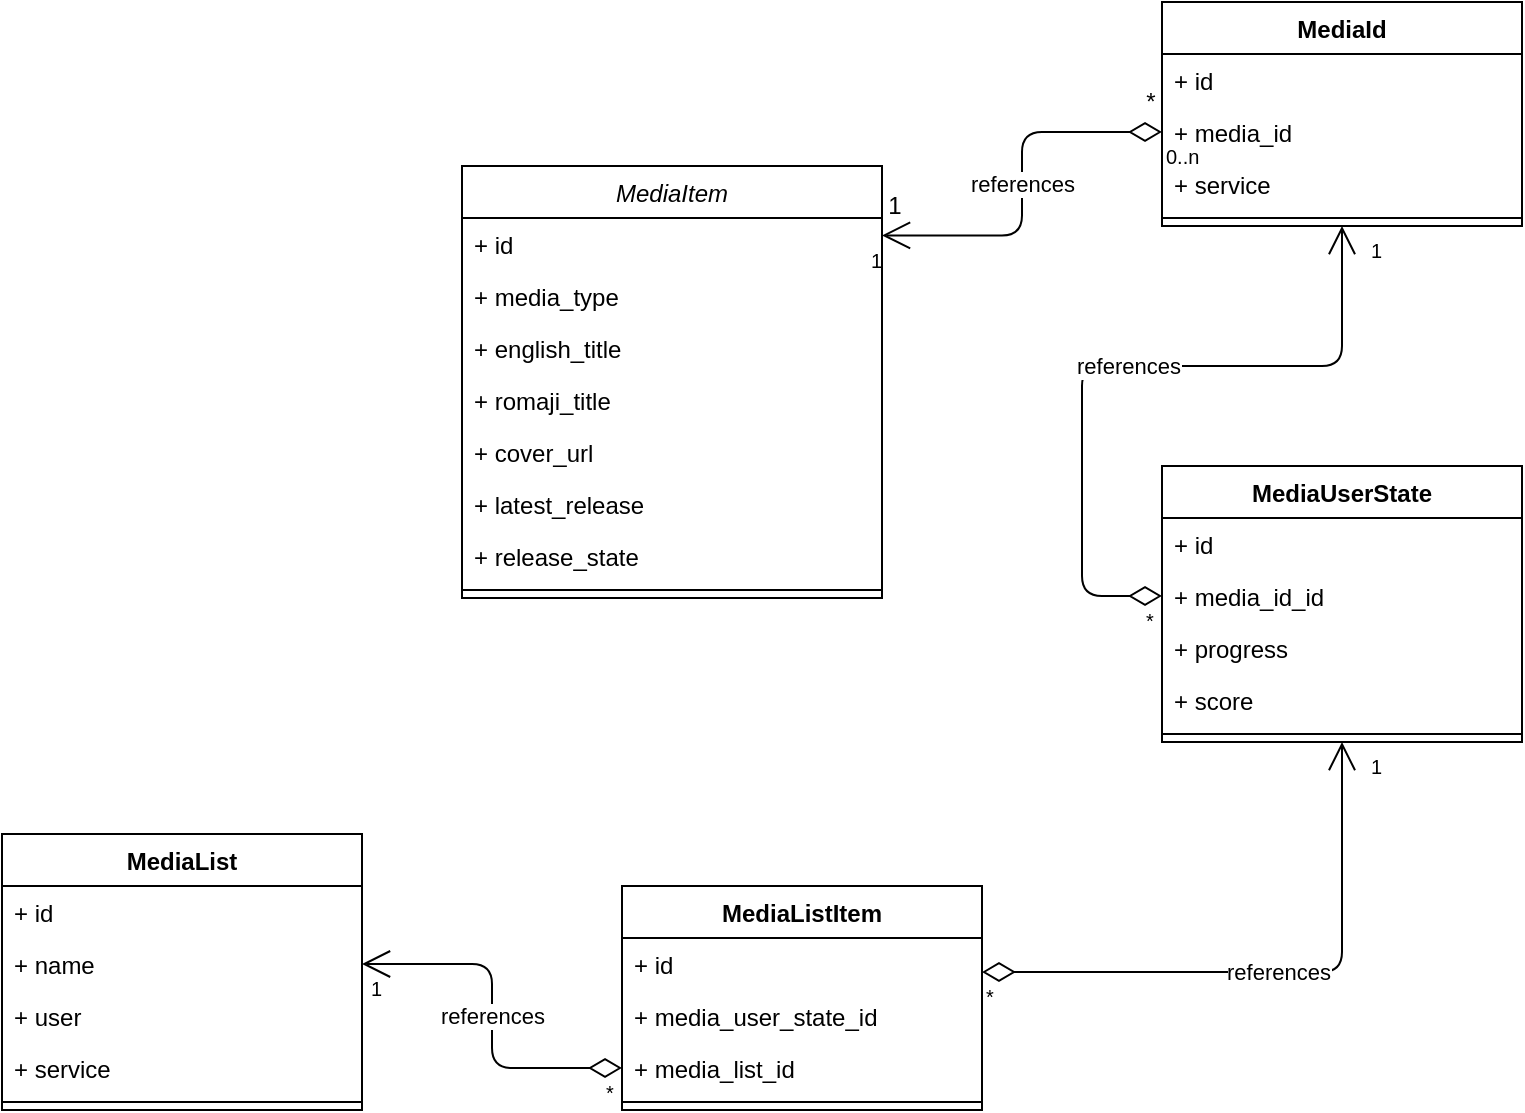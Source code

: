 <mxfile version="12.9.0" type="device"><diagram id="C5RBs43oDa-KdzZeNtuy" name="Page-1"><mxGraphModel dx="1178" dy="681" grid="1" gridSize="10" guides="1" tooltips="1" connect="1" arrows="1" fold="1" page="1" pageScale="1" pageWidth="827" pageHeight="1169" math="0" shadow="0"><root><mxCell id="WIyWlLk6GJQsqaUBKTNV-0"/><mxCell id="WIyWlLk6GJQsqaUBKTNV-1" parent="WIyWlLk6GJQsqaUBKTNV-0"/><mxCell id="B3sNmqgRuMEkY0hGpBXq-43" value="&lt;div&gt;references&lt;/div&gt;" style="endArrow=open;html=1;endSize=12;startArrow=diamondThin;startSize=14;startFill=0;edgeStyle=orthogonalEdgeStyle;entryX=1;entryY=0.335;entryDx=0;entryDy=0;entryPerimeter=0;" edge="1" parent="WIyWlLk6GJQsqaUBKTNV-1" source="B3sNmqgRuMEkY0hGpBXq-16" target="zkfFHV4jXpPFQw0GAbJ--3"><mxGeometry relative="1" as="geometry"><mxPoint x="610" y="237.71" as="sourcePoint"/><mxPoint x="770" y="237.71" as="targetPoint"/></mxGeometry></mxCell><mxCell id="B3sNmqgRuMEkY0hGpBXq-44" value="0..n" style="resizable=0;html=1;align=left;verticalAlign=top;labelBackgroundColor=#ffffff;fontSize=10;" connectable="0" vertex="1" parent="B3sNmqgRuMEkY0hGpBXq-43"><mxGeometry x="-1" relative="1" as="geometry"/></mxCell><mxCell id="B3sNmqgRuMEkY0hGpBXq-45" value="1" style="resizable=0;html=1;align=right;verticalAlign=top;labelBackgroundColor=#ffffff;fontSize=10;" connectable="0" vertex="1" parent="B3sNmqgRuMEkY0hGpBXq-43"><mxGeometry x="1" relative="1" as="geometry"/></mxCell><mxCell id="B3sNmqgRuMEkY0hGpBXq-46" value="*" style="text;html=1;align=center;verticalAlign=middle;resizable=0;points=[];labelBackgroundColor=#ffffff;" vertex="1" connectable="0" parent="B3sNmqgRuMEkY0hGpBXq-43"><mxGeometry x="-0.933" y="-7" relative="1" as="geometry"><mxPoint y="-8" as="offset"/></mxGeometry></mxCell><mxCell id="B3sNmqgRuMEkY0hGpBXq-47" value="1" style="text;html=1;align=center;verticalAlign=middle;resizable=0;points=[];labelBackgroundColor=#ffffff;" vertex="1" connectable="0" parent="B3sNmqgRuMEkY0hGpBXq-43"><mxGeometry x="0.933" y="2" relative="1" as="geometry"><mxPoint y="-16.71" as="offset"/></mxGeometry></mxCell><mxCell id="B3sNmqgRuMEkY0hGpBXq-11" value="MediaId" style="swimlane;fontStyle=1;align=center;verticalAlign=top;childLayout=stackLayout;horizontal=1;startSize=26;horizontalStack=0;resizeParent=1;resizeParentMax=0;resizeLast=0;collapsible=1;marginBottom=0;" vertex="1" parent="WIyWlLk6GJQsqaUBKTNV-1"><mxGeometry x="610" y="18" width="180" height="112" as="geometry"/></mxCell><mxCell id="B3sNmqgRuMEkY0hGpBXq-12" value="+ id" style="text;strokeColor=none;fillColor=none;align=left;verticalAlign=top;spacingLeft=4;spacingRight=4;overflow=hidden;rotatable=0;points=[[0,0.5],[1,0.5]];portConstraint=eastwest;" vertex="1" parent="B3sNmqgRuMEkY0hGpBXq-11"><mxGeometry y="26" width="180" height="26" as="geometry"/></mxCell><mxCell id="B3sNmqgRuMEkY0hGpBXq-16" value="+ media_id" style="text;strokeColor=none;fillColor=none;align=left;verticalAlign=top;spacingLeft=4;spacingRight=4;overflow=hidden;rotatable=0;points=[[0,0.5],[1,0.5]];portConstraint=eastwest;" vertex="1" parent="B3sNmqgRuMEkY0hGpBXq-11"><mxGeometry y="52" width="180" height="26" as="geometry"/></mxCell><mxCell id="B3sNmqgRuMEkY0hGpBXq-15" value="+ service" style="text;strokeColor=none;fillColor=none;align=left;verticalAlign=top;spacingLeft=4;spacingRight=4;overflow=hidden;rotatable=0;points=[[0,0.5],[1,0.5]];portConstraint=eastwest;" vertex="1" parent="B3sNmqgRuMEkY0hGpBXq-11"><mxGeometry y="78" width="180" height="26" as="geometry"/></mxCell><mxCell id="B3sNmqgRuMEkY0hGpBXq-13" value="" style="line;strokeWidth=1;fillColor=none;align=left;verticalAlign=middle;spacingTop=-1;spacingLeft=3;spacingRight=3;rotatable=0;labelPosition=right;points=[];portConstraint=eastwest;" vertex="1" parent="B3sNmqgRuMEkY0hGpBXq-11"><mxGeometry y="104" width="180" height="8" as="geometry"/></mxCell><mxCell id="zkfFHV4jXpPFQw0GAbJ--0" value="MediaItem" style="swimlane;fontStyle=2;align=center;verticalAlign=top;childLayout=stackLayout;horizontal=1;startSize=26;horizontalStack=0;resizeParent=1;resizeLast=0;collapsible=1;marginBottom=0;rounded=0;shadow=0;strokeWidth=1;" parent="WIyWlLk6GJQsqaUBKTNV-1" vertex="1"><mxGeometry x="260" y="100" width="210" height="216" as="geometry"><mxRectangle x="230" y="50" width="160" height="26" as="alternateBounds"/></mxGeometry></mxCell><mxCell id="zkfFHV4jXpPFQw0GAbJ--3" value="+ id" style="text;align=left;verticalAlign=top;spacingLeft=4;spacingRight=4;overflow=hidden;rotatable=0;points=[[0,0.5],[1,0.5]];portConstraint=eastwest;rounded=0;shadow=0;html=0;" parent="zkfFHV4jXpPFQw0GAbJ--0" vertex="1"><mxGeometry y="26" width="210" height="26" as="geometry"/></mxCell><mxCell id="B3sNmqgRuMEkY0hGpBXq-2" value="+ media_type" style="text;align=left;verticalAlign=top;spacingLeft=4;spacingRight=4;overflow=hidden;rotatable=0;points=[[0,0.5],[1,0.5]];portConstraint=eastwest;rounded=0;shadow=0;html=0;" vertex="1" parent="zkfFHV4jXpPFQw0GAbJ--0"><mxGeometry y="52" width="210" height="26" as="geometry"/></mxCell><mxCell id="zkfFHV4jXpPFQw0GAbJ--1" value="+ english_title" style="text;align=left;verticalAlign=top;spacingLeft=4;spacingRight=4;overflow=hidden;rotatable=0;points=[[0,0.5],[1,0.5]];portConstraint=eastwest;" parent="zkfFHV4jXpPFQw0GAbJ--0" vertex="1"><mxGeometry y="78" width="210" height="26" as="geometry"/></mxCell><mxCell id="zkfFHV4jXpPFQw0GAbJ--2" value="+ romaji_title" style="text;align=left;verticalAlign=top;spacingLeft=4;spacingRight=4;overflow=hidden;rotatable=0;points=[[0,0.5],[1,0.5]];portConstraint=eastwest;rounded=0;shadow=0;html=0;" parent="zkfFHV4jXpPFQw0GAbJ--0" vertex="1"><mxGeometry y="104" width="210" height="26" as="geometry"/></mxCell><mxCell id="B3sNmqgRuMEkY0hGpBXq-27" value="+ cover_url" style="text;strokeColor=none;fillColor=none;align=left;verticalAlign=top;spacingLeft=4;spacingRight=4;overflow=hidden;rotatable=0;points=[[0,0.5],[1,0.5]];portConstraint=eastwest;" vertex="1" parent="zkfFHV4jXpPFQw0GAbJ--0"><mxGeometry y="130" width="210" height="26" as="geometry"/></mxCell><mxCell id="B3sNmqgRuMEkY0hGpBXq-28" value="+ latest_release" style="text;strokeColor=none;fillColor=none;align=left;verticalAlign=top;spacingLeft=4;spacingRight=4;overflow=hidden;rotatable=0;points=[[0,0.5],[1,0.5]];portConstraint=eastwest;" vertex="1" parent="zkfFHV4jXpPFQw0GAbJ--0"><mxGeometry y="156" width="210" height="26" as="geometry"/></mxCell><mxCell id="B3sNmqgRuMEkY0hGpBXq-29" value="+ release_state" style="text;strokeColor=none;fillColor=none;align=left;verticalAlign=top;spacingLeft=4;spacingRight=4;overflow=hidden;rotatable=0;points=[[0,0.5],[1,0.5]];portConstraint=eastwest;" vertex="1" parent="zkfFHV4jXpPFQw0GAbJ--0"><mxGeometry y="182" width="210" height="26" as="geometry"/></mxCell><mxCell id="zkfFHV4jXpPFQw0GAbJ--4" value="" style="line;html=1;strokeWidth=1;align=left;verticalAlign=middle;spacingTop=-1;spacingLeft=3;spacingRight=3;rotatable=0;labelPosition=right;points=[];portConstraint=eastwest;" parent="zkfFHV4jXpPFQw0GAbJ--0" vertex="1"><mxGeometry y="208" width="210" height="8" as="geometry"/></mxCell><mxCell id="B3sNmqgRuMEkY0hGpBXq-48" value="MediaUserState" style="swimlane;fontStyle=1;align=center;verticalAlign=top;childLayout=stackLayout;horizontal=1;startSize=26;horizontalStack=0;resizeParent=1;resizeParentMax=0;resizeLast=0;collapsible=1;marginBottom=0;" vertex="1" parent="WIyWlLk6GJQsqaUBKTNV-1"><mxGeometry x="610" y="250" width="180" height="138" as="geometry"/></mxCell><mxCell id="B3sNmqgRuMEkY0hGpBXq-49" value="+ id" style="text;strokeColor=none;fillColor=none;align=left;verticalAlign=top;spacingLeft=4;spacingRight=4;overflow=hidden;rotatable=0;points=[[0,0.5],[1,0.5]];portConstraint=eastwest;" vertex="1" parent="B3sNmqgRuMEkY0hGpBXq-48"><mxGeometry y="26" width="180" height="26" as="geometry"/></mxCell><mxCell id="B3sNmqgRuMEkY0hGpBXq-50" value="+ media_id_id" style="text;strokeColor=none;fillColor=none;align=left;verticalAlign=top;spacingLeft=4;spacingRight=4;overflow=hidden;rotatable=0;points=[[0,0.5],[1,0.5]];portConstraint=eastwest;" vertex="1" parent="B3sNmqgRuMEkY0hGpBXq-48"><mxGeometry y="52" width="180" height="26" as="geometry"/></mxCell><mxCell id="B3sNmqgRuMEkY0hGpBXq-73" value="+ progress" style="text;strokeColor=none;fillColor=none;align=left;verticalAlign=top;spacingLeft=4;spacingRight=4;overflow=hidden;rotatable=0;points=[[0,0.5],[1,0.5]];portConstraint=eastwest;" vertex="1" parent="B3sNmqgRuMEkY0hGpBXq-48"><mxGeometry y="78" width="180" height="26" as="geometry"/></mxCell><mxCell id="B3sNmqgRuMEkY0hGpBXq-74" value="+ score" style="text;strokeColor=none;fillColor=none;align=left;verticalAlign=top;spacingLeft=4;spacingRight=4;overflow=hidden;rotatable=0;points=[[0,0.5],[1,0.5]];portConstraint=eastwest;" vertex="1" parent="B3sNmqgRuMEkY0hGpBXq-48"><mxGeometry y="104" width="180" height="26" as="geometry"/></mxCell><mxCell id="B3sNmqgRuMEkY0hGpBXq-52" value="" style="line;strokeWidth=1;fillColor=none;align=left;verticalAlign=middle;spacingTop=-1;spacingLeft=3;spacingRight=3;rotatable=0;labelPosition=right;points=[];portConstraint=eastwest;" vertex="1" parent="B3sNmqgRuMEkY0hGpBXq-48"><mxGeometry y="130" width="180" height="8" as="geometry"/></mxCell><mxCell id="B3sNmqgRuMEkY0hGpBXq-63" value="&lt;div&gt;references&lt;/div&gt;" style="endArrow=open;html=1;endSize=12;startArrow=diamondThin;startSize=14;startFill=0;edgeStyle=orthogonalEdgeStyle;exitX=0;exitY=0.5;exitDx=0;exitDy=0;entryX=0.5;entryY=1;entryDx=0;entryDy=0;entryPerimeter=0;" edge="1" parent="WIyWlLk6GJQsqaUBKTNV-1" source="B3sNmqgRuMEkY0hGpBXq-50" target="B3sNmqgRuMEkY0hGpBXq-13"><mxGeometry relative="1" as="geometry"><mxPoint x="590" y="300" as="sourcePoint"/><mxPoint x="690" y="140" as="targetPoint"/><Array as="points"><mxPoint x="570" y="315"/><mxPoint x="570" y="200"/><mxPoint x="700" y="200"/></Array></mxGeometry></mxCell><mxCell id="B3sNmqgRuMEkY0hGpBXq-64" value="*" style="resizable=0;html=1;align=left;verticalAlign=top;labelBackgroundColor=#ffffff;fontSize=10;" connectable="0" vertex="1" parent="B3sNmqgRuMEkY0hGpBXq-63"><mxGeometry x="-1" relative="1" as="geometry"><mxPoint x="-10" as="offset"/></mxGeometry></mxCell><mxCell id="B3sNmqgRuMEkY0hGpBXq-65" value="1" style="resizable=0;html=1;align=right;verticalAlign=top;labelBackgroundColor=#ffffff;fontSize=10;" connectable="0" vertex="1" parent="B3sNmqgRuMEkY0hGpBXq-63"><mxGeometry x="1" relative="1" as="geometry"><mxPoint x="20" as="offset"/></mxGeometry></mxCell><mxCell id="B3sNmqgRuMEkY0hGpBXq-67" value="&lt;div&gt;references&lt;/div&gt;" style="endArrow=open;html=1;endSize=12;startArrow=diamondThin;startSize=14;startFill=0;edgeStyle=orthogonalEdgeStyle;entryX=0.5;entryY=1;entryDx=0;entryDy=0;" edge="1" parent="WIyWlLk6GJQsqaUBKTNV-1" source="B3sNmqgRuMEkY0hGpBXq-54" target="B3sNmqgRuMEkY0hGpBXq-48"><mxGeometry relative="1" as="geometry"><mxPoint x="430" y="503" as="sourcePoint"/><mxPoint x="590" y="502.71" as="targetPoint"/><Array as="points"><mxPoint x="700" y="503"/></Array></mxGeometry></mxCell><mxCell id="B3sNmqgRuMEkY0hGpBXq-68" value="*" style="resizable=0;html=1;align=left;verticalAlign=top;labelBackgroundColor=#ffffff;fontSize=10;" connectable="0" vertex="1" parent="B3sNmqgRuMEkY0hGpBXq-67"><mxGeometry x="-1" relative="1" as="geometry"/></mxCell><mxCell id="B3sNmqgRuMEkY0hGpBXq-69" value="1" style="resizable=0;html=1;align=right;verticalAlign=top;labelBackgroundColor=#ffffff;fontSize=10;" connectable="0" vertex="1" parent="B3sNmqgRuMEkY0hGpBXq-67"><mxGeometry x="1" relative="1" as="geometry"><mxPoint x="20" as="offset"/></mxGeometry></mxCell><mxCell id="B3sNmqgRuMEkY0hGpBXq-53" value="MediaListItem" style="swimlane;fontStyle=1;align=center;verticalAlign=top;childLayout=stackLayout;horizontal=1;startSize=26;horizontalStack=0;resizeParent=1;resizeParentMax=0;resizeLast=0;collapsible=1;marginBottom=0;" vertex="1" parent="WIyWlLk6GJQsqaUBKTNV-1"><mxGeometry x="340" y="460" width="180" height="112" as="geometry"/></mxCell><mxCell id="B3sNmqgRuMEkY0hGpBXq-54" value="+ id" style="text;strokeColor=none;fillColor=none;align=left;verticalAlign=top;spacingLeft=4;spacingRight=4;overflow=hidden;rotatable=0;points=[[0,0.5],[1,0.5]];portConstraint=eastwest;" vertex="1" parent="B3sNmqgRuMEkY0hGpBXq-53"><mxGeometry y="26" width="180" height="26" as="geometry"/></mxCell><mxCell id="B3sNmqgRuMEkY0hGpBXq-75" value="+ media_user_state_id" style="text;strokeColor=none;fillColor=none;align=left;verticalAlign=top;spacingLeft=4;spacingRight=4;overflow=hidden;rotatable=0;points=[[0,0.5],[1,0.5]];portConstraint=eastwest;" vertex="1" parent="B3sNmqgRuMEkY0hGpBXq-53"><mxGeometry y="52" width="180" height="26" as="geometry"/></mxCell><mxCell id="B3sNmqgRuMEkY0hGpBXq-55" value="+ media_list_id" style="text;strokeColor=none;fillColor=none;align=left;verticalAlign=top;spacingLeft=4;spacingRight=4;overflow=hidden;rotatable=0;points=[[0,0.5],[1,0.5]];portConstraint=eastwest;" vertex="1" parent="B3sNmqgRuMEkY0hGpBXq-53"><mxGeometry y="78" width="180" height="26" as="geometry"/></mxCell><mxCell id="B3sNmqgRuMEkY0hGpBXq-57" value="" style="line;strokeWidth=1;fillColor=none;align=left;verticalAlign=middle;spacingTop=-1;spacingLeft=3;spacingRight=3;rotatable=0;labelPosition=right;points=[];portConstraint=eastwest;" vertex="1" parent="B3sNmqgRuMEkY0hGpBXq-53"><mxGeometry y="104" width="180" height="8" as="geometry"/></mxCell><mxCell id="B3sNmqgRuMEkY0hGpBXq-58" value="MediaList" style="swimlane;fontStyle=1;align=center;verticalAlign=top;childLayout=stackLayout;horizontal=1;startSize=26;horizontalStack=0;resizeParent=1;resizeParentMax=0;resizeLast=0;collapsible=1;marginBottom=0;" vertex="1" parent="WIyWlLk6GJQsqaUBKTNV-1"><mxGeometry x="30" y="434" width="180" height="138" as="geometry"/></mxCell><mxCell id="B3sNmqgRuMEkY0hGpBXq-59" value="+ id" style="text;strokeColor=none;fillColor=none;align=left;verticalAlign=top;spacingLeft=4;spacingRight=4;overflow=hidden;rotatable=0;points=[[0,0.5],[1,0.5]];portConstraint=eastwest;" vertex="1" parent="B3sNmqgRuMEkY0hGpBXq-58"><mxGeometry y="26" width="180" height="26" as="geometry"/></mxCell><mxCell id="B3sNmqgRuMEkY0hGpBXq-66" value="+ name" style="text;strokeColor=none;fillColor=none;align=left;verticalAlign=top;spacingLeft=4;spacingRight=4;overflow=hidden;rotatable=0;points=[[0,0.5],[1,0.5]];portConstraint=eastwest;" vertex="1" parent="B3sNmqgRuMEkY0hGpBXq-58"><mxGeometry y="52" width="180" height="26" as="geometry"/></mxCell><mxCell id="B3sNmqgRuMEkY0hGpBXq-60" value="+ user" style="text;strokeColor=none;fillColor=none;align=left;verticalAlign=top;spacingLeft=4;spacingRight=4;overflow=hidden;rotatable=0;points=[[0,0.5],[1,0.5]];portConstraint=eastwest;" vertex="1" parent="B3sNmqgRuMEkY0hGpBXq-58"><mxGeometry y="78" width="180" height="26" as="geometry"/></mxCell><mxCell id="B3sNmqgRuMEkY0hGpBXq-61" value="+ service" style="text;strokeColor=none;fillColor=none;align=left;verticalAlign=top;spacingLeft=4;spacingRight=4;overflow=hidden;rotatable=0;points=[[0,0.5],[1,0.5]];portConstraint=eastwest;" vertex="1" parent="B3sNmqgRuMEkY0hGpBXq-58"><mxGeometry y="104" width="180" height="26" as="geometry"/></mxCell><mxCell id="B3sNmqgRuMEkY0hGpBXq-62" value="" style="line;strokeWidth=1;fillColor=none;align=left;verticalAlign=middle;spacingTop=-1;spacingLeft=3;spacingRight=3;rotatable=0;labelPosition=right;points=[];portConstraint=eastwest;" vertex="1" parent="B3sNmqgRuMEkY0hGpBXq-58"><mxGeometry y="130" width="180" height="8" as="geometry"/></mxCell><mxCell id="B3sNmqgRuMEkY0hGpBXq-70" value="&lt;div&gt;references&lt;/div&gt;" style="endArrow=open;html=1;endSize=12;startArrow=diamondThin;startSize=14;startFill=0;edgeStyle=orthogonalEdgeStyle;entryX=1;entryY=0.5;entryDx=0;entryDy=0;exitX=0;exitY=0.5;exitDx=0;exitDy=0;" edge="1" parent="WIyWlLk6GJQsqaUBKTNV-1" source="B3sNmqgRuMEkY0hGpBXq-55" target="B3sNmqgRuMEkY0hGpBXq-66"><mxGeometry relative="1" as="geometry"><mxPoint x="270" y="430" as="sourcePoint"/><mxPoint x="520" y="330" as="targetPoint"/></mxGeometry></mxCell><mxCell id="B3sNmqgRuMEkY0hGpBXq-71" value="*" style="resizable=0;html=1;align=left;verticalAlign=top;labelBackgroundColor=#ffffff;fontSize=10;" connectable="0" vertex="1" parent="B3sNmqgRuMEkY0hGpBXq-70"><mxGeometry x="-1" relative="1" as="geometry"><mxPoint x="-10" as="offset"/></mxGeometry></mxCell><mxCell id="B3sNmqgRuMEkY0hGpBXq-72" value="1" style="resizable=0;html=1;align=right;verticalAlign=top;labelBackgroundColor=#ffffff;fontSize=10;" connectable="0" vertex="1" parent="B3sNmqgRuMEkY0hGpBXq-70"><mxGeometry x="1" relative="1" as="geometry"><mxPoint x="10" as="offset"/></mxGeometry></mxCell></root></mxGraphModel></diagram></mxfile>